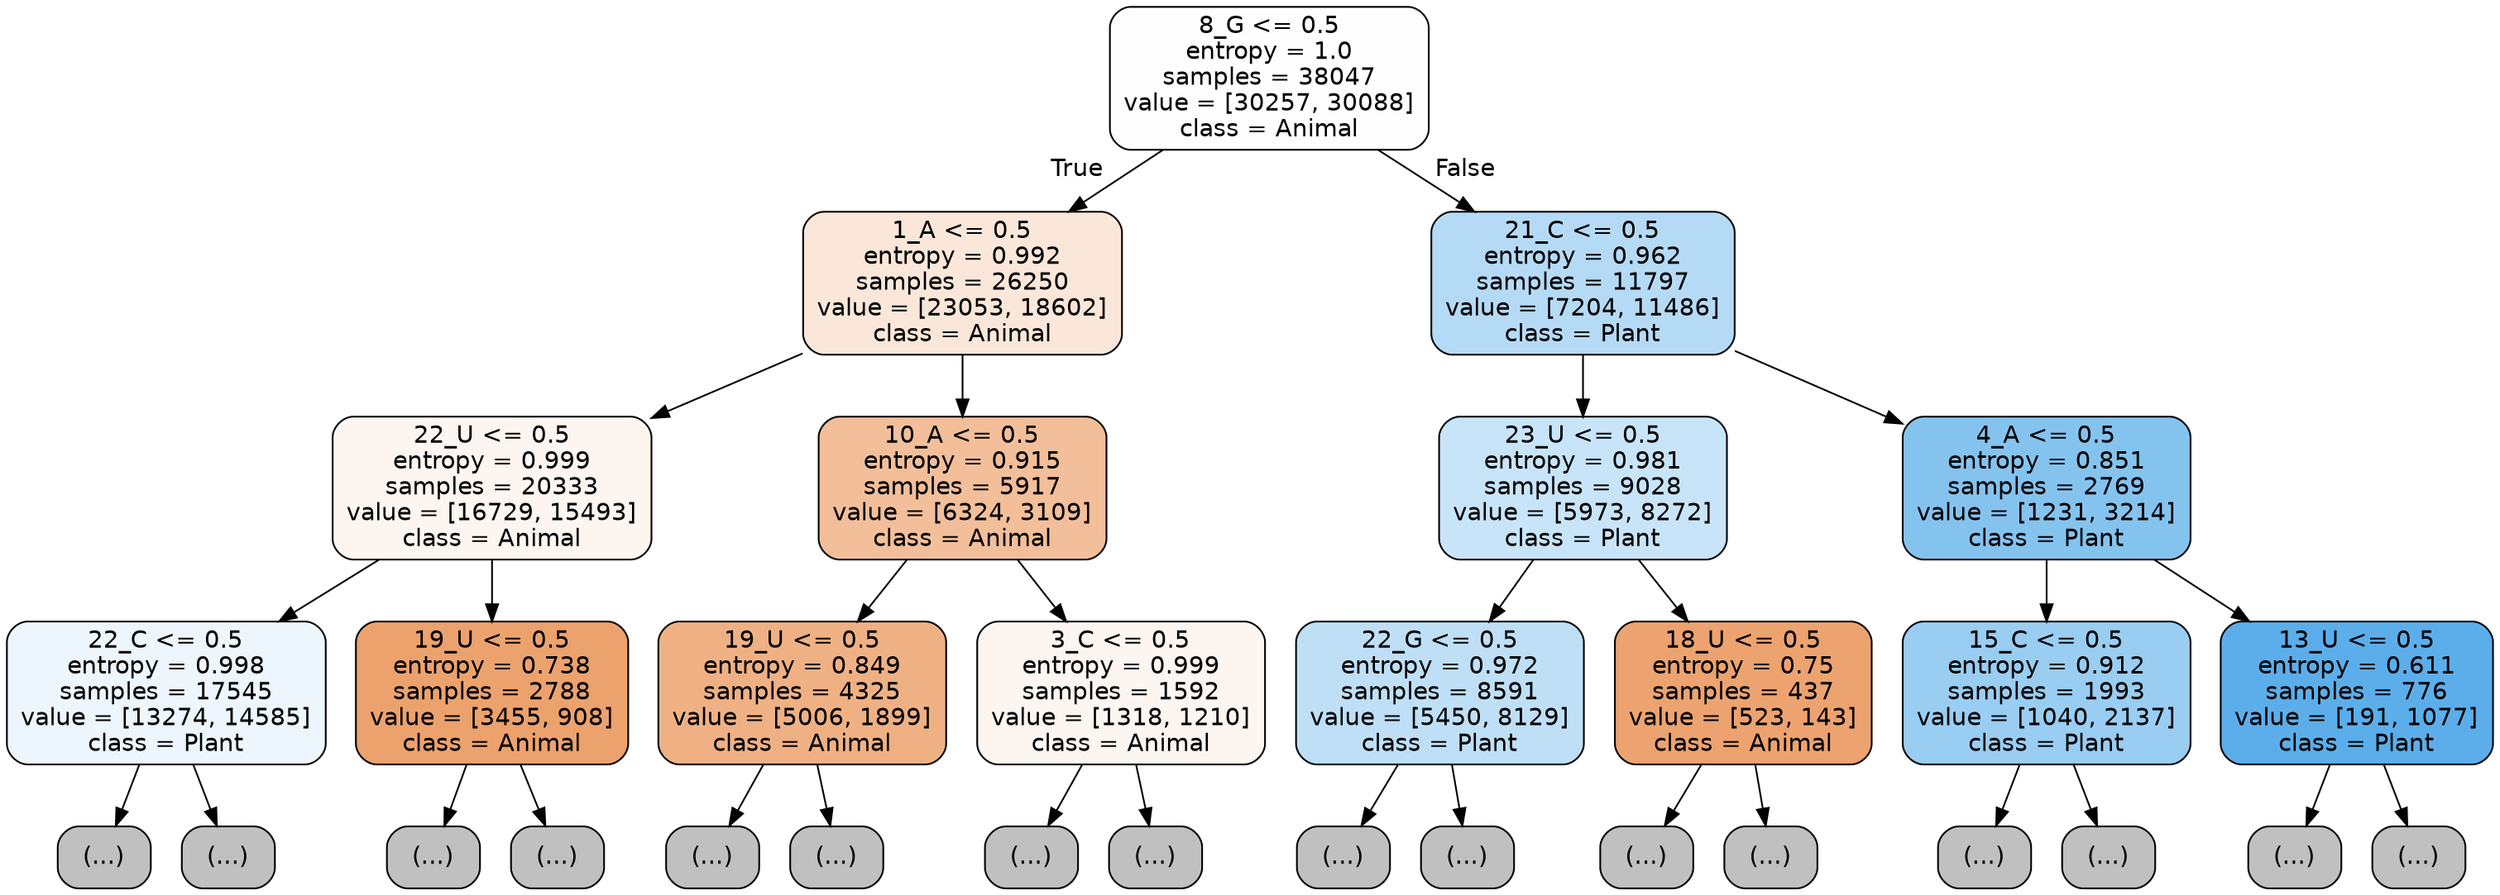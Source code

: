 digraph Tree {
node [shape=box, style="filled, rounded", color="black", fontname="helvetica"] ;
edge [fontname="helvetica"] ;
0 [label="8_G <= 0.5\nentropy = 1.0\nsamples = 38047\nvalue = [30257, 30088]\nclass = Animal", fillcolor="#fffefe"] ;
1 [label="1_A <= 0.5\nentropy = 0.992\nsamples = 26250\nvalue = [23053, 18602]\nclass = Animal", fillcolor="#fae7d9"] ;
0 -> 1 [labeldistance=2.5, labelangle=45, headlabel="True"] ;
2 [label="22_U <= 0.5\nentropy = 0.999\nsamples = 20333\nvalue = [16729, 15493]\nclass = Animal", fillcolor="#fdf6f0"] ;
1 -> 2 ;
3 [label="22_C <= 0.5\nentropy = 0.998\nsamples = 17545\nvalue = [13274, 14585]\nclass = Plant", fillcolor="#edf6fd"] ;
2 -> 3 ;
4 [label="(...)", fillcolor="#C0C0C0"] ;
3 -> 4 ;
7027 [label="(...)", fillcolor="#C0C0C0"] ;
3 -> 7027 ;
8080 [label="19_U <= 0.5\nentropy = 0.738\nsamples = 2788\nvalue = [3455, 908]\nclass = Animal", fillcolor="#eca26d"] ;
2 -> 8080 ;
8081 [label="(...)", fillcolor="#C0C0C0"] ;
8080 -> 8081 ;
8908 [label="(...)", fillcolor="#C0C0C0"] ;
8080 -> 8908 ;
9167 [label="10_A <= 0.5\nentropy = 0.915\nsamples = 5917\nvalue = [6324, 3109]\nclass = Animal", fillcolor="#f2bf9a"] ;
1 -> 9167 ;
9168 [label="19_U <= 0.5\nentropy = 0.849\nsamples = 4325\nvalue = [5006, 1899]\nclass = Animal", fillcolor="#efb184"] ;
9167 -> 9168 ;
9169 [label="(...)", fillcolor="#C0C0C0"] ;
9168 -> 9169 ;
10846 [label="(...)", fillcolor="#C0C0C0"] ;
9168 -> 10846 ;
11423 [label="3_C <= 0.5\nentropy = 0.999\nsamples = 1592\nvalue = [1318, 1210]\nclass = Animal", fillcolor="#fdf5ef"] ;
9167 -> 11423 ;
11424 [label="(...)", fillcolor="#C0C0C0"] ;
11423 -> 11424 ;
11973 [label="(...)", fillcolor="#C0C0C0"] ;
11423 -> 11973 ;
12124 [label="21_C <= 0.5\nentropy = 0.962\nsamples = 11797\nvalue = [7204, 11486]\nclass = Plant", fillcolor="#b5daf5"] ;
0 -> 12124 [labeldistance=2.5, labelangle=-45, headlabel="False"] ;
12125 [label="23_U <= 0.5\nentropy = 0.981\nsamples = 9028\nvalue = [5973, 8272]\nclass = Plant", fillcolor="#c8e4f8"] ;
12124 -> 12125 ;
12126 [label="22_G <= 0.5\nentropy = 0.972\nsamples = 8591\nvalue = [5450, 8129]\nclass = Plant", fillcolor="#bedff6"] ;
12125 -> 12126 ;
12127 [label="(...)", fillcolor="#C0C0C0"] ;
12126 -> 12127 ;
15058 [label="(...)", fillcolor="#C0C0C0"] ;
12126 -> 15058 ;
15459 [label="18_U <= 0.5\nentropy = 0.75\nsamples = 437\nvalue = [523, 143]\nclass = Animal", fillcolor="#eca36f"] ;
12125 -> 15459 ;
15460 [label="(...)", fillcolor="#C0C0C0"] ;
15459 -> 15460 ;
15579 [label="(...)", fillcolor="#C0C0C0"] ;
15459 -> 15579 ;
15640 [label="4_A <= 0.5\nentropy = 0.851\nsamples = 2769\nvalue = [1231, 3214]\nclass = Plant", fillcolor="#85c3ef"] ;
12124 -> 15640 ;
15641 [label="15_C <= 0.5\nentropy = 0.912\nsamples = 1993\nvalue = [1040, 2137]\nclass = Plant", fillcolor="#99cdf2"] ;
15640 -> 15641 ;
15642 [label="(...)", fillcolor="#C0C0C0"] ;
15641 -> 15642 ;
16201 [label="(...)", fillcolor="#C0C0C0"] ;
15641 -> 16201 ;
16376 [label="13_U <= 0.5\nentropy = 0.611\nsamples = 776\nvalue = [191, 1077]\nclass = Plant", fillcolor="#5caeea"] ;
15640 -> 16376 ;
16377 [label="(...)", fillcolor="#C0C0C0"] ;
16376 -> 16377 ;
16526 [label="(...)", fillcolor="#C0C0C0"] ;
16376 -> 16526 ;
}